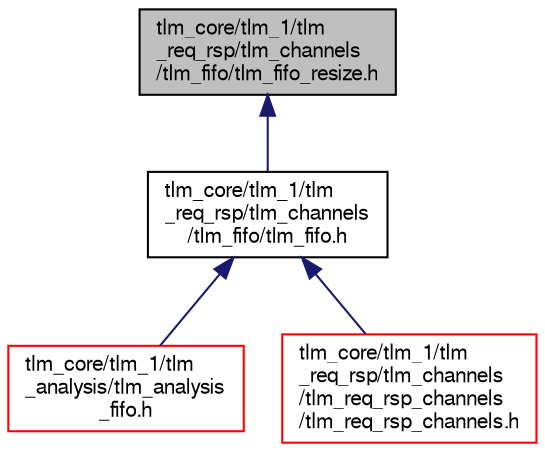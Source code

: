 digraph "tlm_core/tlm_1/tlm_req_rsp/tlm_channels/tlm_fifo/tlm_fifo_resize.h"
{
  edge [fontname="FreeSans",fontsize="10",labelfontname="FreeSans",labelfontsize="10"];
  node [fontname="FreeSans",fontsize="10",shape=record];
  Node1 [label="tlm_core/tlm_1/tlm\l_req_rsp/tlm_channels\l/tlm_fifo/tlm_fifo_resize.h",height=0.2,width=0.4,color="black", fillcolor="grey75", style="filled", fontcolor="black"];
  Node1 -> Node2 [dir="back",color="midnightblue",fontsize="10",style="solid",fontname="FreeSans"];
  Node2 [label="tlm_core/tlm_1/tlm\l_req_rsp/tlm_channels\l/tlm_fifo/tlm_fifo.h",height=0.2,width=0.4,color="black", fillcolor="white", style="filled",URL="$a00713.html"];
  Node2 -> Node3 [dir="back",color="midnightblue",fontsize="10",style="solid",fontname="FreeSans"];
  Node3 [label="tlm_core/tlm_1/tlm\l_analysis/tlm_analysis\l_fifo.h",height=0.2,width=0.4,color="red", fillcolor="white", style="filled",URL="$a00680.html"];
  Node2 -> Node15 [dir="back",color="midnightblue",fontsize="10",style="solid",fontname="FreeSans"];
  Node15 [label="tlm_core/tlm_1/tlm\l_req_rsp/tlm_channels\l/tlm_req_rsp_channels\l/tlm_req_rsp_channels.h",height=0.2,width=0.4,color="red", fillcolor="white", style="filled",URL="$a00728.html"];
}
